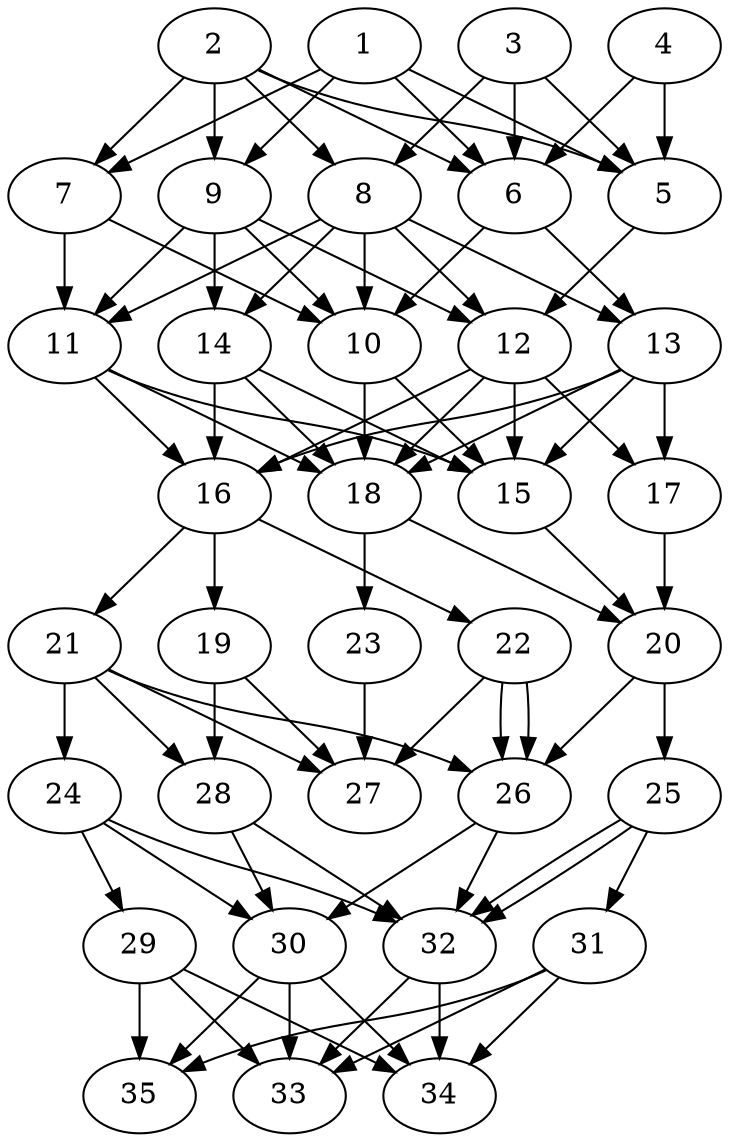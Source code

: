// DAG automatically generated by daggen at Thu Oct  3 14:05:36 2019
// ./daggen --dot -n 35 --ccr 0.4 --fat 0.5 --regular 0.9 --density 0.9 --mindata 5242880 --maxdata 52428800 
digraph G {
  1 [size="56791040", alpha="0.12", expect_size="22716416"] 
  1 -> 5 [size ="22716416"]
  1 -> 6 [size ="22716416"]
  1 -> 7 [size ="22716416"]
  1 -> 9 [size ="22716416"]
  2 [size="23959040", alpha="0.18", expect_size="9583616"] 
  2 -> 5 [size ="9583616"]
  2 -> 6 [size ="9583616"]
  2 -> 7 [size ="9583616"]
  2 -> 8 [size ="9583616"]
  2 -> 9 [size ="9583616"]
  3 [size="59225600", alpha="0.07", expect_size="23690240"] 
  3 -> 5 [size ="23690240"]
  3 -> 6 [size ="23690240"]
  3 -> 8 [size ="23690240"]
  4 [size="42037760", alpha="0.14", expect_size="16815104"] 
  4 -> 5 [size ="16815104"]
  4 -> 6 [size ="16815104"]
  5 [size="58014720", alpha="0.07", expect_size="23205888"] 
  5 -> 12 [size ="23205888"]
  6 [size="53818880", alpha="0.09", expect_size="21527552"] 
  6 -> 10 [size ="21527552"]
  6 -> 13 [size ="21527552"]
  7 [size="126704640", alpha="0.08", expect_size="50681856"] 
  7 -> 10 [size ="50681856"]
  7 -> 11 [size ="50681856"]
  8 [size="129666560", alpha="0.11", expect_size="51866624"] 
  8 -> 10 [size ="51866624"]
  8 -> 11 [size ="51866624"]
  8 -> 12 [size ="51866624"]
  8 -> 13 [size ="51866624"]
  8 -> 14 [size ="51866624"]
  9 [size="85780480", alpha="0.12", expect_size="34312192"] 
  9 -> 10 [size ="34312192"]
  9 -> 11 [size ="34312192"]
  9 -> 12 [size ="34312192"]
  9 -> 14 [size ="34312192"]
  10 [size="28026880", alpha="0.01", expect_size="11210752"] 
  10 -> 15 [size ="11210752"]
  10 -> 18 [size ="11210752"]
  11 [size="31027200", alpha="0.09", expect_size="12410880"] 
  11 -> 15 [size ="12410880"]
  11 -> 16 [size ="12410880"]
  11 -> 18 [size ="12410880"]
  12 [size="103805440", alpha="0.14", expect_size="41522176"] 
  12 -> 15 [size ="41522176"]
  12 -> 16 [size ="41522176"]
  12 -> 17 [size ="41522176"]
  12 -> 18 [size ="41522176"]
  13 [size="90923520", alpha="0.08", expect_size="36369408"] 
  13 -> 15 [size ="36369408"]
  13 -> 16 [size ="36369408"]
  13 -> 17 [size ="36369408"]
  13 -> 18 [size ="36369408"]
  14 [size="130012160", alpha="0.07", expect_size="52004864"] 
  14 -> 15 [size ="52004864"]
  14 -> 16 [size ="52004864"]
  14 -> 18 [size ="52004864"]
  15 [size="93557760", alpha="0.19", expect_size="37423104"] 
  15 -> 20 [size ="37423104"]
  16 [size="16906240", alpha="0.02", expect_size="6762496"] 
  16 -> 19 [size ="6762496"]
  16 -> 21 [size ="6762496"]
  16 -> 22 [size ="6762496"]
  17 [size="71388160", alpha="0.03", expect_size="28555264"] 
  17 -> 20 [size ="28555264"]
  18 [size="119728640", alpha="0.06", expect_size="47891456"] 
  18 -> 20 [size ="47891456"]
  18 -> 23 [size ="47891456"]
  19 [size="67824640", alpha="0.05", expect_size="27129856"] 
  19 -> 27 [size ="27129856"]
  19 -> 28 [size ="27129856"]
  20 [size="19714560", alpha="0.15", expect_size="7885824"] 
  20 -> 25 [size ="7885824"]
  20 -> 26 [size ="7885824"]
  21 [size="26324480", alpha="0.11", expect_size="10529792"] 
  21 -> 24 [size ="10529792"]
  21 -> 26 [size ="10529792"]
  21 -> 27 [size ="10529792"]
  21 -> 28 [size ="10529792"]
  22 [size="81441280", alpha="0.10", expect_size="32576512"] 
  22 -> 26 [size ="32576512"]
  22 -> 26 [size ="32576512"]
  22 -> 27 [size ="32576512"]
  23 [size="46830080", alpha="0.16", expect_size="18732032"] 
  23 -> 27 [size ="18732032"]
  24 [size="95201280", alpha="0.07", expect_size="38080512"] 
  24 -> 29 [size ="38080512"]
  24 -> 30 [size ="38080512"]
  24 -> 32 [size ="38080512"]
  25 [size="19159040", alpha="0.06", expect_size="7663616"] 
  25 -> 31 [size ="7663616"]
  25 -> 32 [size ="7663616"]
  25 -> 32 [size ="7663616"]
  26 [size="15260160", alpha="0.12", expect_size="6104064"] 
  26 -> 30 [size ="6104064"]
  26 -> 32 [size ="6104064"]
  27 [size="25131520", alpha="0.17", expect_size="10052608"] 
  28 [size="44659200", alpha="0.02", expect_size="17863680"] 
  28 -> 30 [size ="17863680"]
  28 -> 32 [size ="17863680"]
  29 [size="80783360", alpha="0.19", expect_size="32313344"] 
  29 -> 33 [size ="32313344"]
  29 -> 34 [size ="32313344"]
  29 -> 35 [size ="32313344"]
  30 [size="112066560", alpha="0.19", expect_size="44826624"] 
  30 -> 33 [size ="44826624"]
  30 -> 34 [size ="44826624"]
  30 -> 35 [size ="44826624"]
  31 [size="80115200", alpha="0.01", expect_size="32046080"] 
  31 -> 33 [size ="32046080"]
  31 -> 34 [size ="32046080"]
  31 -> 35 [size ="32046080"]
  32 [size="28618240", alpha="0.19", expect_size="11447296"] 
  32 -> 33 [size ="11447296"]
  32 -> 34 [size ="11447296"]
  33 [size="86392320", alpha="0.11", expect_size="34556928"] 
  34 [size="63628800", alpha="0.02", expect_size="25451520"] 
  35 [size="107220480", alpha="0.06", expect_size="42888192"] 
}
